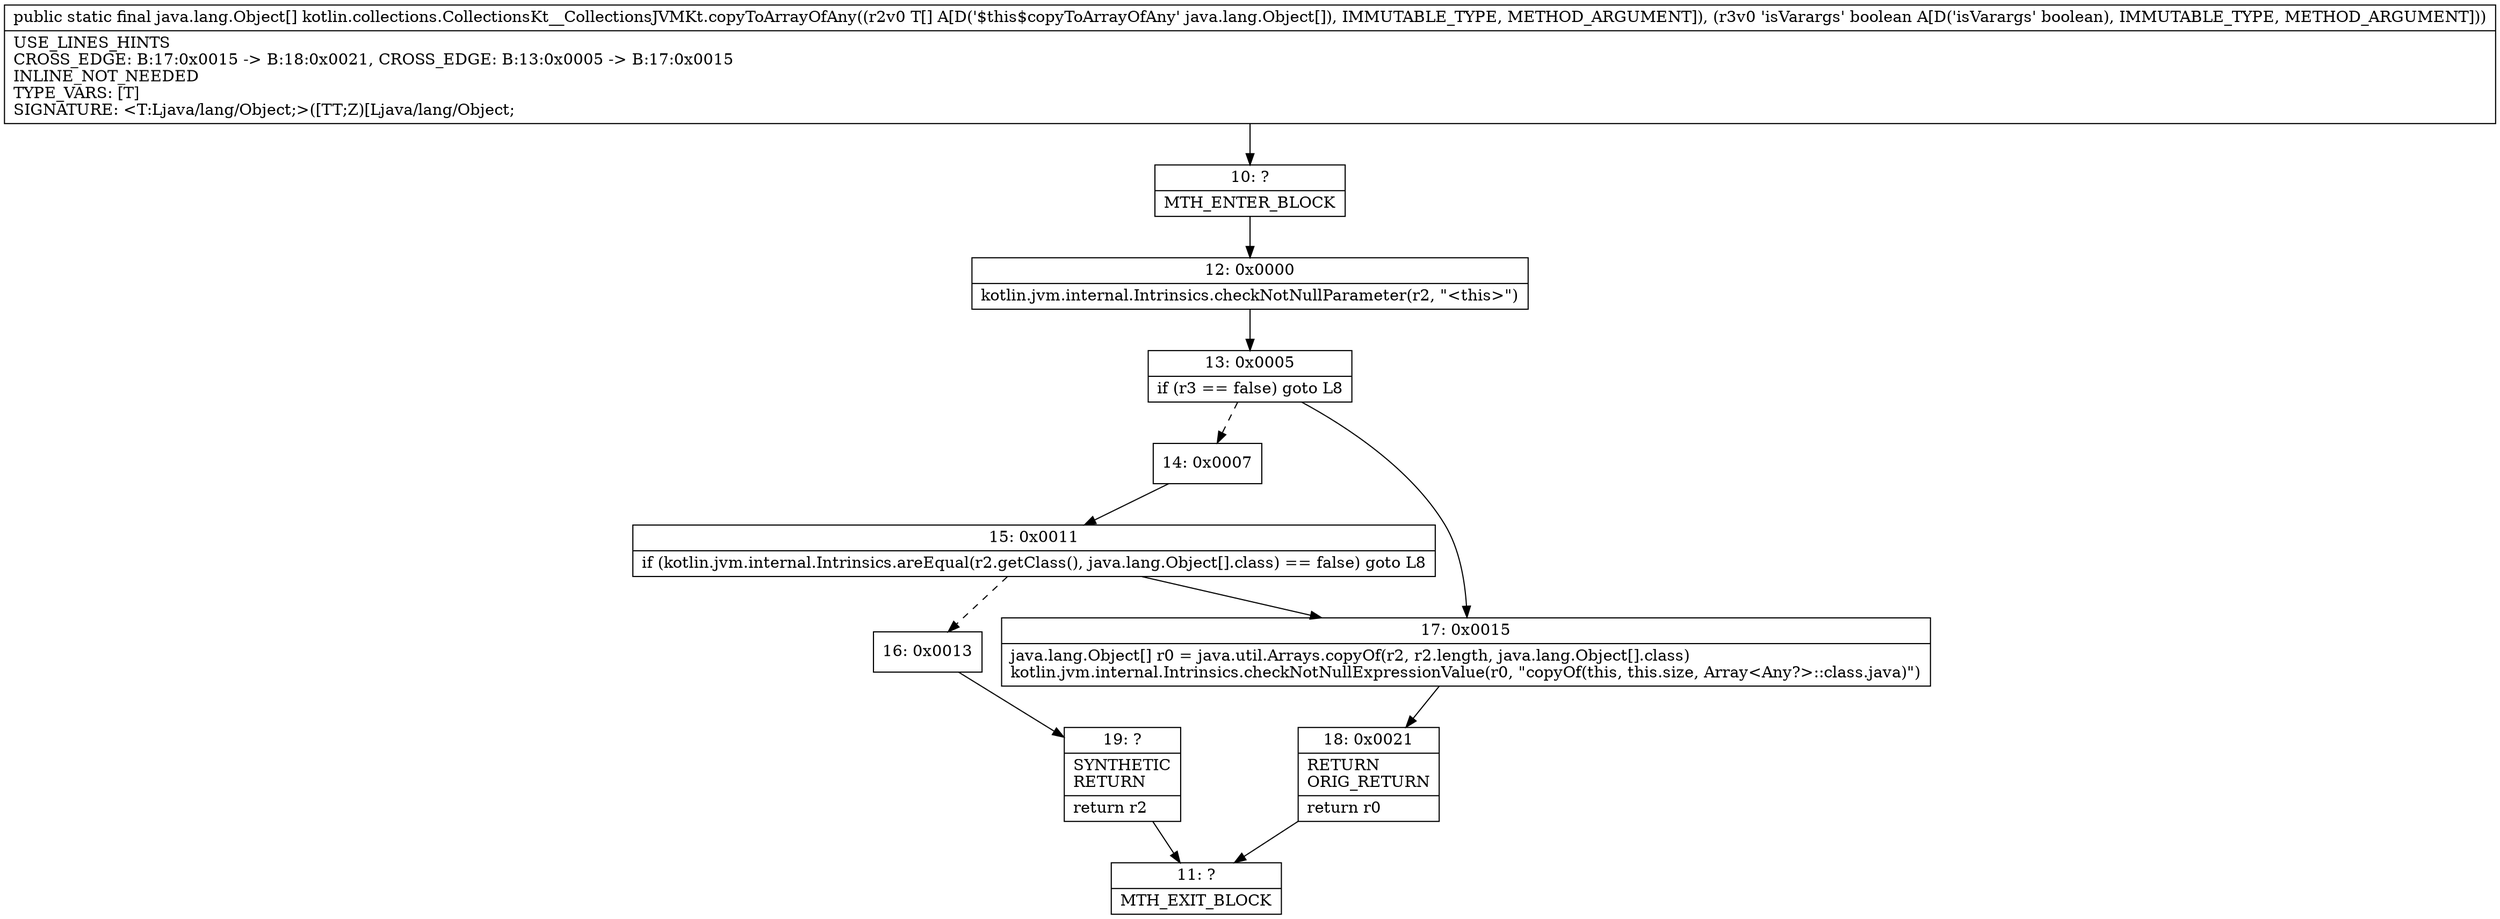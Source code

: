digraph "CFG forkotlin.collections.CollectionsKt__CollectionsJVMKt.copyToArrayOfAny([Ljava\/lang\/Object;Z)[Ljava\/lang\/Object;" {
Node_10 [shape=record,label="{10\:\ ?|MTH_ENTER_BLOCK\l}"];
Node_12 [shape=record,label="{12\:\ 0x0000|kotlin.jvm.internal.Intrinsics.checkNotNullParameter(r2, \"\<this\>\")\l}"];
Node_13 [shape=record,label="{13\:\ 0x0005|if (r3 == false) goto L8\l}"];
Node_14 [shape=record,label="{14\:\ 0x0007}"];
Node_15 [shape=record,label="{15\:\ 0x0011|if (kotlin.jvm.internal.Intrinsics.areEqual(r2.getClass(), java.lang.Object[].class) == false) goto L8\l}"];
Node_16 [shape=record,label="{16\:\ 0x0013}"];
Node_19 [shape=record,label="{19\:\ ?|SYNTHETIC\lRETURN\l|return r2\l}"];
Node_11 [shape=record,label="{11\:\ ?|MTH_EXIT_BLOCK\l}"];
Node_17 [shape=record,label="{17\:\ 0x0015|java.lang.Object[] r0 = java.util.Arrays.copyOf(r2, r2.length, java.lang.Object[].class)\lkotlin.jvm.internal.Intrinsics.checkNotNullExpressionValue(r0, \"copyOf(this, this.size, Array\<Any?\>::class.java)\")\l}"];
Node_18 [shape=record,label="{18\:\ 0x0021|RETURN\lORIG_RETURN\l|return r0\l}"];
MethodNode[shape=record,label="{public static final java.lang.Object[] kotlin.collections.CollectionsKt__CollectionsJVMKt.copyToArrayOfAny((r2v0 T[] A[D('$this$copyToArrayOfAny' java.lang.Object[]), IMMUTABLE_TYPE, METHOD_ARGUMENT]), (r3v0 'isVarargs' boolean A[D('isVarargs' boolean), IMMUTABLE_TYPE, METHOD_ARGUMENT]))  | USE_LINES_HINTS\lCROSS_EDGE: B:17:0x0015 \-\> B:18:0x0021, CROSS_EDGE: B:13:0x0005 \-\> B:17:0x0015\lINLINE_NOT_NEEDED\lTYPE_VARS: [T]\lSIGNATURE: \<T:Ljava\/lang\/Object;\>([TT;Z)[Ljava\/lang\/Object;\l}"];
MethodNode -> Node_10;Node_10 -> Node_12;
Node_12 -> Node_13;
Node_13 -> Node_14[style=dashed];
Node_13 -> Node_17;
Node_14 -> Node_15;
Node_15 -> Node_16[style=dashed];
Node_15 -> Node_17;
Node_16 -> Node_19;
Node_19 -> Node_11;
Node_17 -> Node_18;
Node_18 -> Node_11;
}

